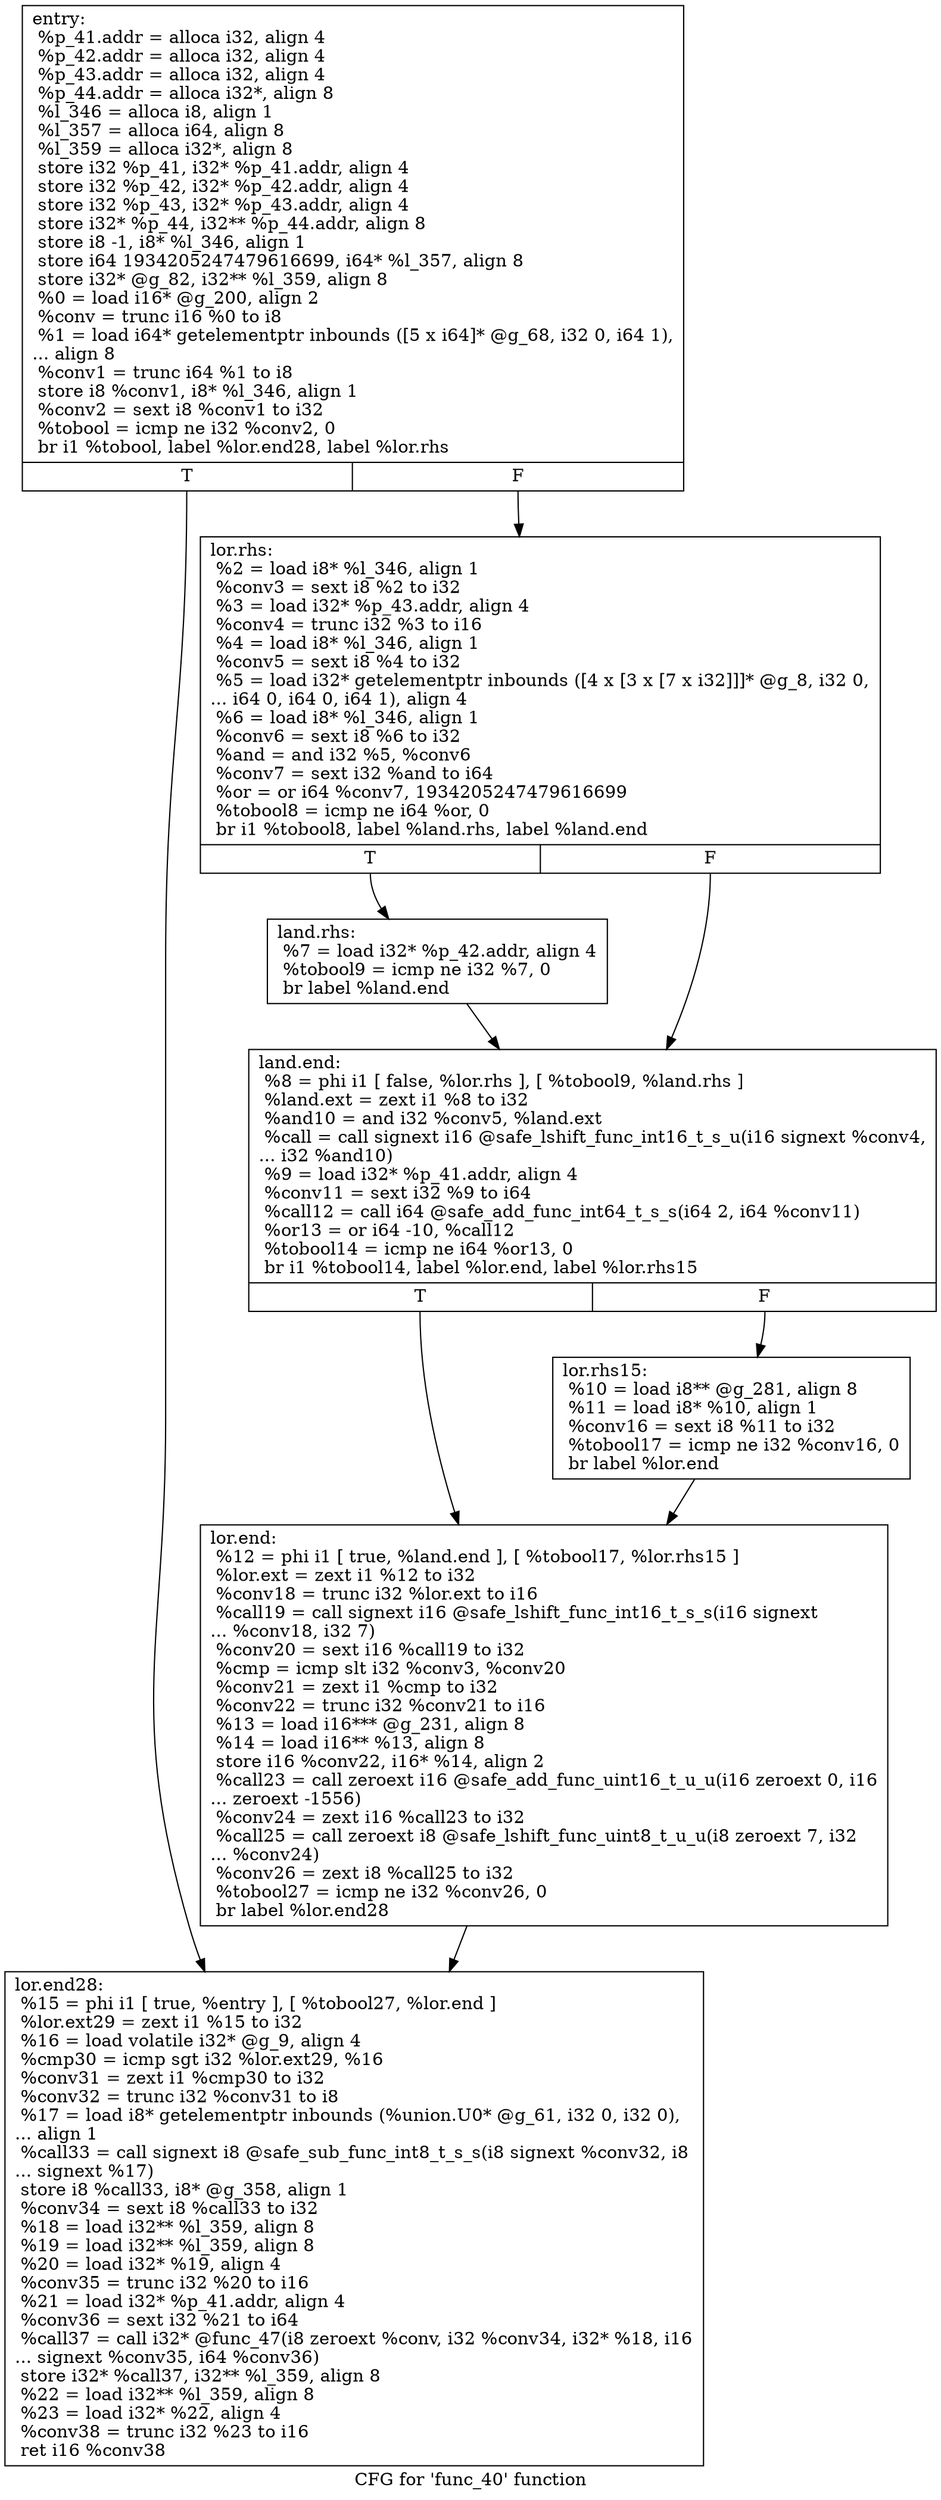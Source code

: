 digraph "CFG for 'func_40' function" {
	label="CFG for 'func_40' function";

	Node0xaa3fae8 [shape=record,label="{entry:\l  %p_41.addr = alloca i32, align 4\l  %p_42.addr = alloca i32, align 4\l  %p_43.addr = alloca i32, align 4\l  %p_44.addr = alloca i32*, align 8\l  %l_346 = alloca i8, align 1\l  %l_357 = alloca i64, align 8\l  %l_359 = alloca i32*, align 8\l  store i32 %p_41, i32* %p_41.addr, align 4\l  store i32 %p_42, i32* %p_42.addr, align 4\l  store i32 %p_43, i32* %p_43.addr, align 4\l  store i32* %p_44, i32** %p_44.addr, align 8\l  store i8 -1, i8* %l_346, align 1\l  store i64 1934205247479616699, i64* %l_357, align 8\l  store i32* @g_82, i32** %l_359, align 8\l  %0 = load i16* @g_200, align 2\l  %conv = trunc i16 %0 to i8\l  %1 = load i64* getelementptr inbounds ([5 x i64]* @g_68, i32 0, i64 1),\l... align 8\l  %conv1 = trunc i64 %1 to i8\l  store i8 %conv1, i8* %l_346, align 1\l  %conv2 = sext i8 %conv1 to i32\l  %tobool = icmp ne i32 %conv2, 0\l  br i1 %tobool, label %lor.end28, label %lor.rhs\l|{<s0>T|<s1>F}}"];
	Node0xaa3fae8:s0 -> Node0xaa3fc08;
	Node0xaa3fae8:s1 -> Node0xaa3fb18;
	Node0xaa3fb18 [shape=record,label="{lor.rhs:                                          \l  %2 = load i8* %l_346, align 1\l  %conv3 = sext i8 %2 to i32\l  %3 = load i32* %p_43.addr, align 4\l  %conv4 = trunc i32 %3 to i16\l  %4 = load i8* %l_346, align 1\l  %conv5 = sext i8 %4 to i32\l  %5 = load i32* getelementptr inbounds ([4 x [3 x [7 x i32]]]* @g_8, i32 0,\l... i64 0, i64 0, i64 1), align 4\l  %6 = load i8* %l_346, align 1\l  %conv6 = sext i8 %6 to i32\l  %and = and i32 %5, %conv6\l  %conv7 = sext i32 %and to i64\l  %or = or i64 %conv7, 1934205247479616699\l  %tobool8 = icmp ne i64 %or, 0\l  br i1 %tobool8, label %land.rhs, label %land.end\l|{<s0>T|<s1>F}}"];
	Node0xaa3fb18:s0 -> Node0xaa3fb48;
	Node0xaa3fb18:s1 -> Node0xaa3fb78;
	Node0xaa3fb48 [shape=record,label="{land.rhs:                                         \l  %7 = load i32* %p_42.addr, align 4\l  %tobool9 = icmp ne i32 %7, 0\l  br label %land.end\l}"];
	Node0xaa3fb48 -> Node0xaa3fb78;
	Node0xaa3fb78 [shape=record,label="{land.end:                                         \l  %8 = phi i1 [ false, %lor.rhs ], [ %tobool9, %land.rhs ]\l  %land.ext = zext i1 %8 to i32\l  %and10 = and i32 %conv5, %land.ext\l  %call = call signext i16 @safe_lshift_func_int16_t_s_u(i16 signext %conv4,\l... i32 %and10)\l  %9 = load i32* %p_41.addr, align 4\l  %conv11 = sext i32 %9 to i64\l  %call12 = call i64 @safe_add_func_int64_t_s_s(i64 2, i64 %conv11)\l  %or13 = or i64 -10, %call12\l  %tobool14 = icmp ne i64 %or13, 0\l  br i1 %tobool14, label %lor.end, label %lor.rhs15\l|{<s0>T|<s1>F}}"];
	Node0xaa3fb78:s0 -> Node0xaa3fbd8;
	Node0xaa3fb78:s1 -> Node0xaa3fba8;
	Node0xaa3fba8 [shape=record,label="{lor.rhs15:                                        \l  %10 = load i8** @g_281, align 8\l  %11 = load i8* %10, align 1\l  %conv16 = sext i8 %11 to i32\l  %tobool17 = icmp ne i32 %conv16, 0\l  br label %lor.end\l}"];
	Node0xaa3fba8 -> Node0xaa3fbd8;
	Node0xaa3fbd8 [shape=record,label="{lor.end:                                          \l  %12 = phi i1 [ true, %land.end ], [ %tobool17, %lor.rhs15 ]\l  %lor.ext = zext i1 %12 to i32\l  %conv18 = trunc i32 %lor.ext to i16\l  %call19 = call signext i16 @safe_lshift_func_int16_t_s_s(i16 signext\l... %conv18, i32 7)\l  %conv20 = sext i16 %call19 to i32\l  %cmp = icmp slt i32 %conv3, %conv20\l  %conv21 = zext i1 %cmp to i32\l  %conv22 = trunc i32 %conv21 to i16\l  %13 = load i16*** @g_231, align 8\l  %14 = load i16** %13, align 8\l  store i16 %conv22, i16* %14, align 2\l  %call23 = call zeroext i16 @safe_add_func_uint16_t_u_u(i16 zeroext 0, i16\l... zeroext -1556)\l  %conv24 = zext i16 %call23 to i32\l  %call25 = call zeroext i8 @safe_lshift_func_uint8_t_u_u(i8 zeroext 7, i32\l... %conv24)\l  %conv26 = zext i8 %call25 to i32\l  %tobool27 = icmp ne i32 %conv26, 0\l  br label %lor.end28\l}"];
	Node0xaa3fbd8 -> Node0xaa3fc08;
	Node0xaa3fc08 [shape=record,label="{lor.end28:                                        \l  %15 = phi i1 [ true, %entry ], [ %tobool27, %lor.end ]\l  %lor.ext29 = zext i1 %15 to i32\l  %16 = load volatile i32* @g_9, align 4\l  %cmp30 = icmp sgt i32 %lor.ext29, %16\l  %conv31 = zext i1 %cmp30 to i32\l  %conv32 = trunc i32 %conv31 to i8\l  %17 = load i8* getelementptr inbounds (%union.U0* @g_61, i32 0, i32 0),\l... align 1\l  %call33 = call signext i8 @safe_sub_func_int8_t_s_s(i8 signext %conv32, i8\l... signext %17)\l  store i8 %call33, i8* @g_358, align 1\l  %conv34 = sext i8 %call33 to i32\l  %18 = load i32** %l_359, align 8\l  %19 = load i32** %l_359, align 8\l  %20 = load i32* %19, align 4\l  %conv35 = trunc i32 %20 to i16\l  %21 = load i32* %p_41.addr, align 4\l  %conv36 = sext i32 %21 to i64\l  %call37 = call i32* @func_47(i8 zeroext %conv, i32 %conv34, i32* %18, i16\l... signext %conv35, i64 %conv36)\l  store i32* %call37, i32** %l_359, align 8\l  %22 = load i32** %l_359, align 8\l  %23 = load i32* %22, align 4\l  %conv38 = trunc i32 %23 to i16\l  ret i16 %conv38\l}"];
}
